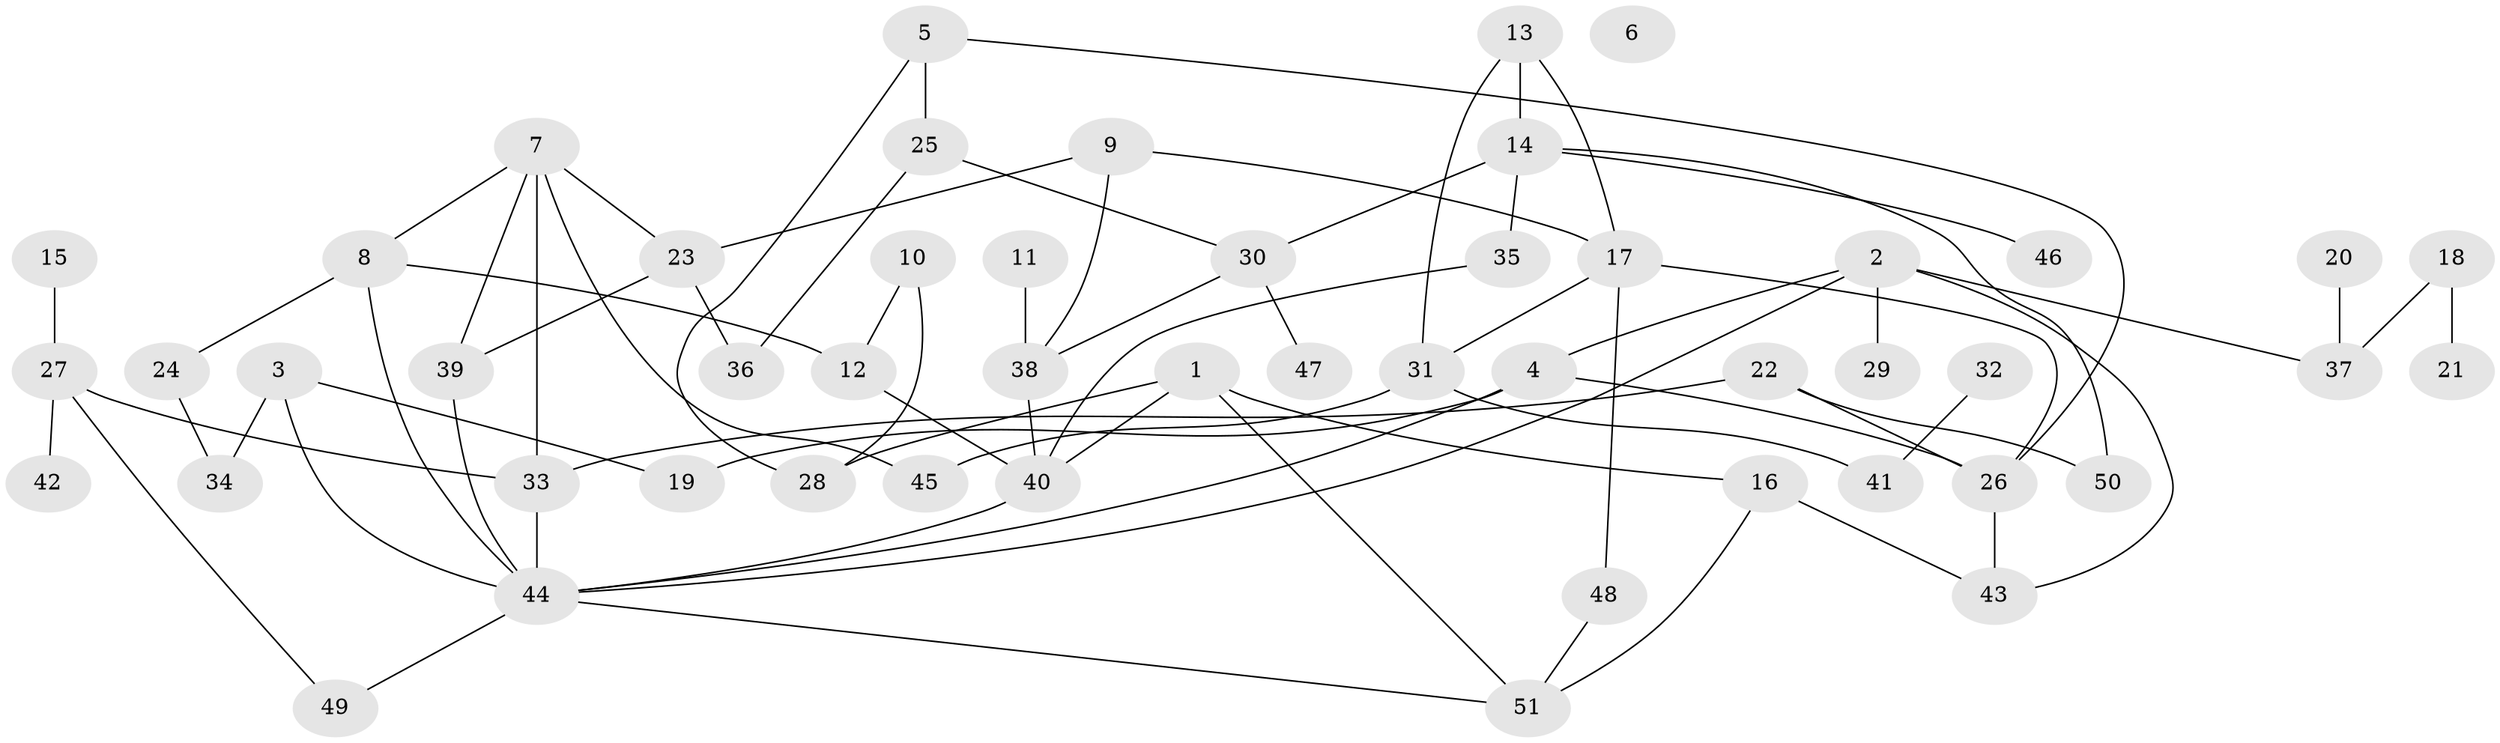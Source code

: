 // Generated by graph-tools (version 1.1) at 2025/25/03/09/25 03:25:20]
// undirected, 51 vertices, 74 edges
graph export_dot {
graph [start="1"]
  node [color=gray90,style=filled];
  1;
  2;
  3;
  4;
  5;
  6;
  7;
  8;
  9;
  10;
  11;
  12;
  13;
  14;
  15;
  16;
  17;
  18;
  19;
  20;
  21;
  22;
  23;
  24;
  25;
  26;
  27;
  28;
  29;
  30;
  31;
  32;
  33;
  34;
  35;
  36;
  37;
  38;
  39;
  40;
  41;
  42;
  43;
  44;
  45;
  46;
  47;
  48;
  49;
  50;
  51;
  1 -- 16;
  1 -- 28;
  1 -- 40;
  1 -- 51;
  2 -- 4;
  2 -- 29;
  2 -- 37;
  2 -- 43;
  2 -- 44;
  3 -- 19;
  3 -- 34;
  3 -- 44;
  4 -- 19;
  4 -- 26;
  4 -- 44;
  5 -- 25;
  5 -- 26;
  5 -- 28;
  7 -- 8;
  7 -- 23;
  7 -- 33;
  7 -- 39;
  7 -- 45;
  8 -- 12;
  8 -- 24;
  8 -- 44;
  9 -- 17;
  9 -- 23;
  9 -- 38;
  10 -- 12;
  10 -- 28;
  11 -- 38;
  12 -- 40;
  13 -- 14;
  13 -- 17;
  13 -- 31;
  14 -- 30;
  14 -- 35;
  14 -- 46;
  14 -- 50;
  15 -- 27;
  16 -- 43;
  16 -- 51;
  17 -- 26;
  17 -- 31;
  17 -- 48;
  18 -- 21;
  18 -- 37;
  20 -- 37;
  22 -- 26;
  22 -- 33;
  22 -- 50;
  23 -- 36;
  23 -- 39;
  24 -- 34;
  25 -- 30;
  25 -- 36;
  26 -- 43;
  27 -- 33;
  27 -- 42;
  27 -- 49;
  30 -- 38;
  30 -- 47;
  31 -- 41;
  31 -- 45;
  32 -- 41;
  33 -- 44;
  35 -- 40;
  38 -- 40;
  39 -- 44;
  40 -- 44;
  44 -- 49;
  44 -- 51;
  48 -- 51;
}
